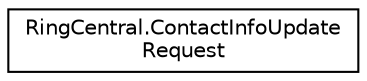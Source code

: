 digraph "Graphical Class Hierarchy"
{
 // LATEX_PDF_SIZE
  edge [fontname="Helvetica",fontsize="10",labelfontname="Helvetica",labelfontsize="10"];
  node [fontname="Helvetica",fontsize="10",shape=record];
  rankdir="LR";
  Node0 [label="RingCentral.ContactInfoUpdate\lRequest",height=0.2,width=0.4,color="black", fillcolor="white", style="filled",URL="$classRingCentral_1_1ContactInfoUpdateRequest.html",tooltip=" "];
}
